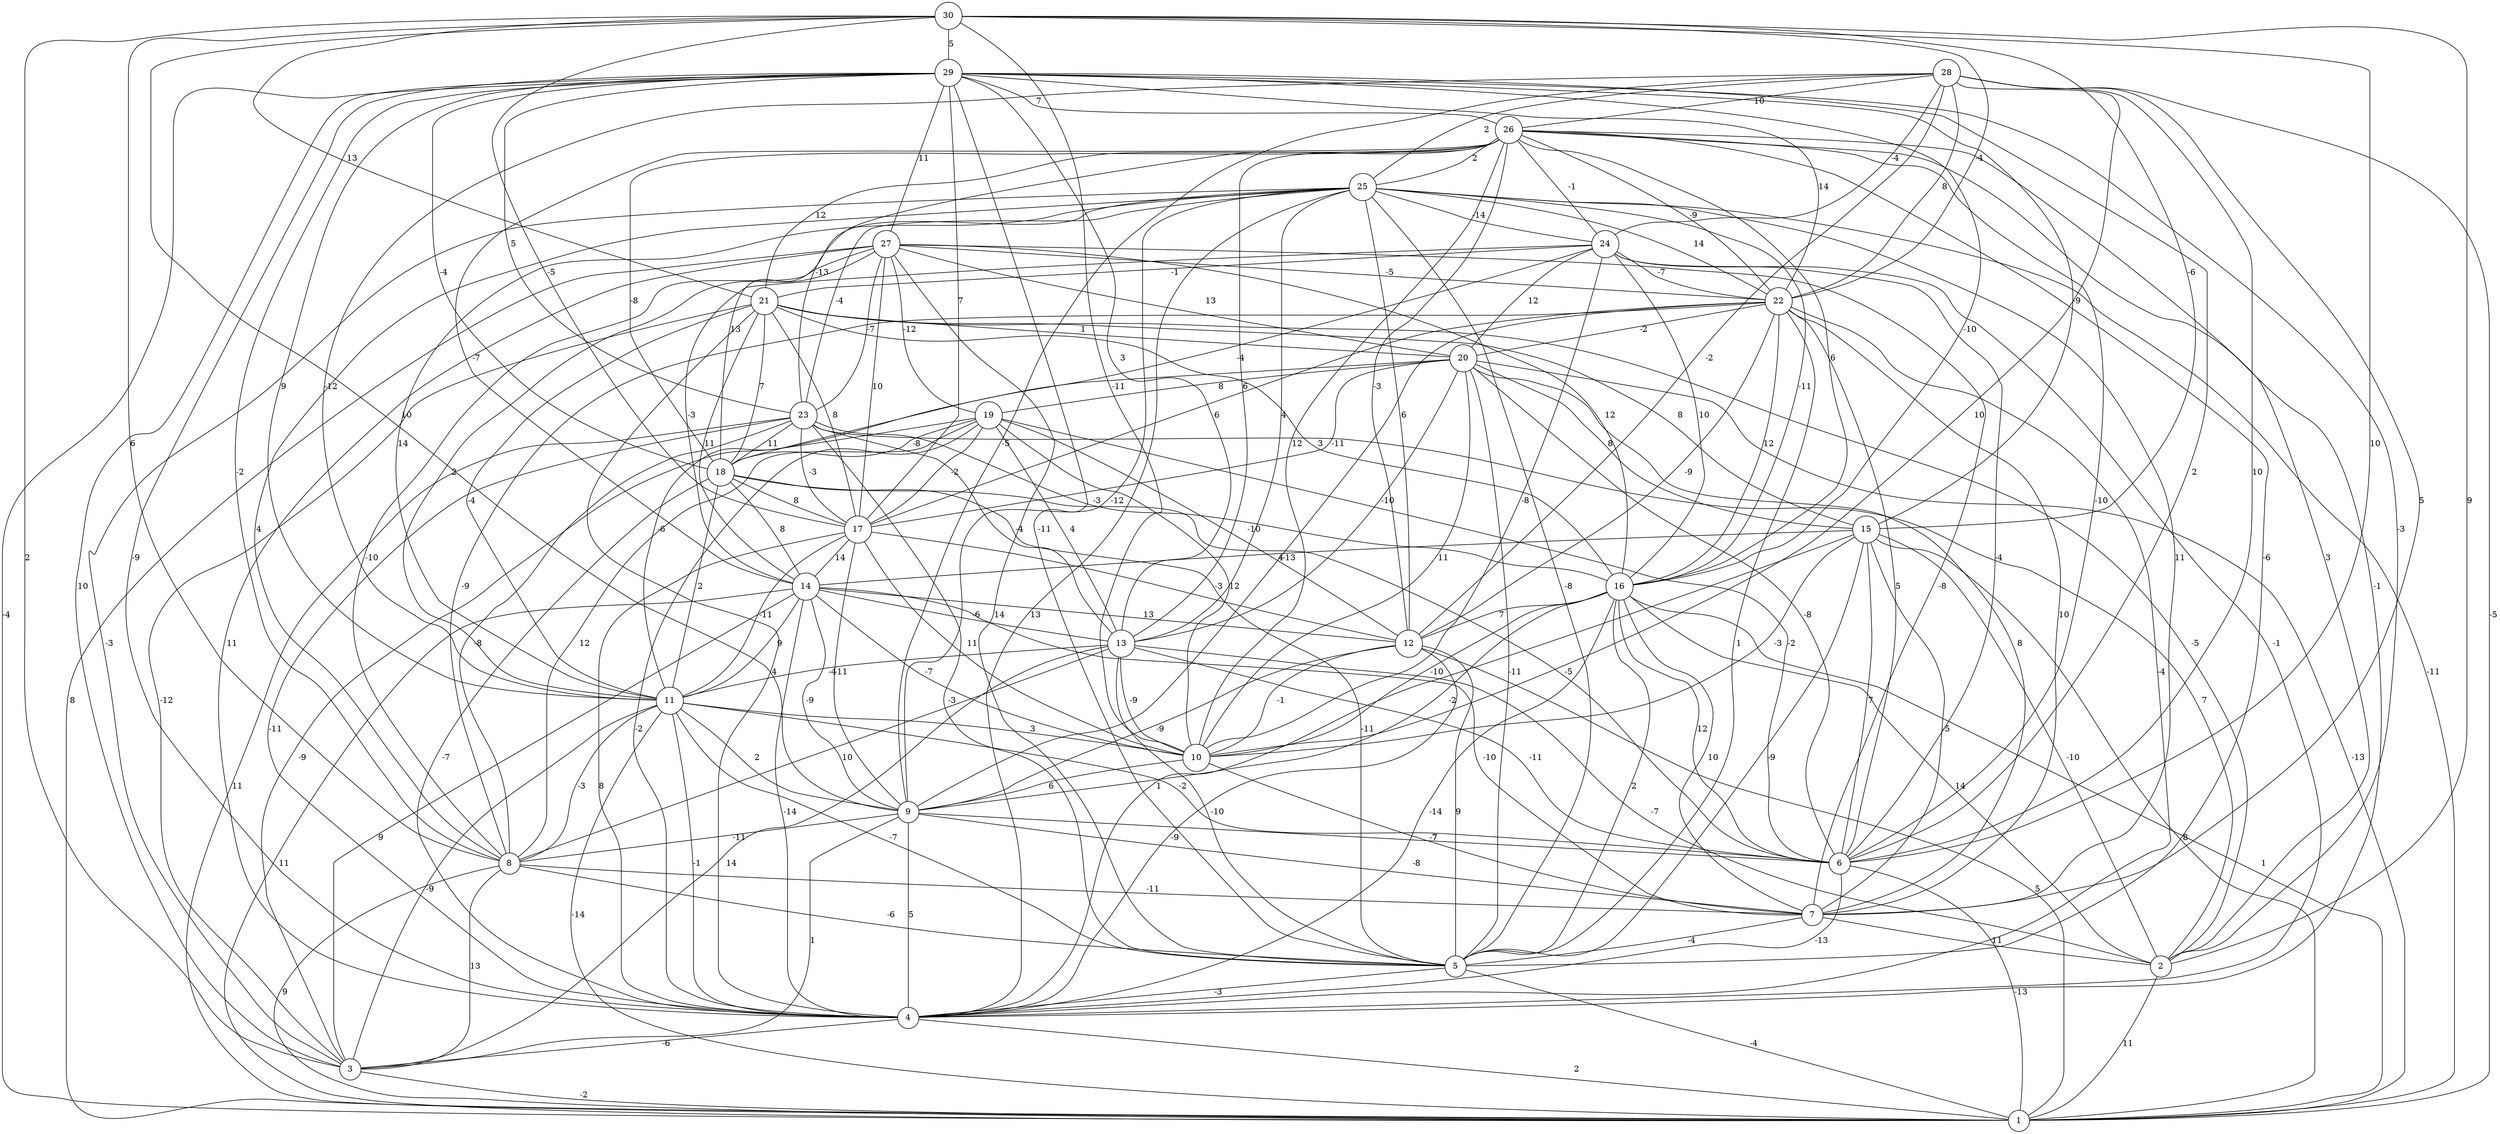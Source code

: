 graph { 
	 fontname="Helvetica,Arial,sans-serif" 
	 node [shape = circle]; 
	 30 -- 2 [label = "9"];
	 30 -- 3 [label = "2"];
	 30 -- 6 [label = "10"];
	 30 -- 8 [label = "6"];
	 30 -- 9 [label = "10"];
	 30 -- 10 [label = "-11"];
	 30 -- 15 [label = "-6"];
	 30 -- 17 [label = "-5"];
	 30 -- 21 [label = "13"];
	 30 -- 22 [label = "-4"];
	 30 -- 29 [label = "5"];
	 29 -- 1 [label = "-4"];
	 29 -- 2 [label = "-3"];
	 29 -- 3 [label = "10"];
	 29 -- 4 [label = "-9"];
	 29 -- 5 [label = "-11"];
	 29 -- 6 [label = "2"];
	 29 -- 8 [label = "-2"];
	 29 -- 11 [label = "9"];
	 29 -- 13 [label = "3"];
	 29 -- 15 [label = "-9"];
	 29 -- 16 [label = "-10"];
	 29 -- 17 [label = "7"];
	 29 -- 18 [label = "-4"];
	 29 -- 22 [label = "14"];
	 29 -- 23 [label = "5"];
	 29 -- 26 [label = "7"];
	 29 -- 27 [label = "11"];
	 28 -- 1 [label = "-5"];
	 28 -- 6 [label = "10"];
	 28 -- 7 [label = "5"];
	 28 -- 9 [label = "-5"];
	 28 -- 10 [label = "10"];
	 28 -- 11 [label = "-12"];
	 28 -- 12 [label = "-2"];
	 28 -- 22 [label = "8"];
	 28 -- 24 [label = "-4"];
	 28 -- 25 [label = "2"];
	 28 -- 26 [label = "10"];
	 27 -- 1 [label = "8"];
	 27 -- 4 [label = "11"];
	 27 -- 5 [label = "14"];
	 27 -- 7 [label = "-8"];
	 27 -- 8 [label = "-10"];
	 27 -- 11 [label = "2"];
	 27 -- 16 [label = "12"];
	 27 -- 17 [label = "10"];
	 27 -- 19 [label = "-12"];
	 27 -- 20 [label = "13"];
	 27 -- 22 [label = "-5"];
	 27 -- 23 [label = "-7"];
	 26 -- 2 [label = "3"];
	 26 -- 4 [label = "-1"];
	 26 -- 5 [label = "-6"];
	 26 -- 6 [label = "-10"];
	 26 -- 10 [label = "12"];
	 26 -- 12 [label = "-3"];
	 26 -- 13 [label = "6"];
	 26 -- 14 [label = "-7"];
	 26 -- 16 [label = "6"];
	 26 -- 18 [label = "-8"];
	 26 -- 21 [label = "12"];
	 26 -- 22 [label = "-9"];
	 26 -- 23 [label = "-13"];
	 26 -- 24 [label = "-1"];
	 26 -- 25 [label = "2"];
	 25 -- 1 [label = "-11"];
	 25 -- 3 [label = "-3"];
	 25 -- 4 [label = "13"];
	 25 -- 5 [label = "-8"];
	 25 -- 7 [label = "11"];
	 25 -- 8 [label = "4"];
	 25 -- 9 [label = "-12"];
	 25 -- 11 [label = "14"];
	 25 -- 12 [label = "6"];
	 25 -- 13 [label = "4"];
	 25 -- 16 [label = "-11"];
	 25 -- 18 [label = "13"];
	 25 -- 22 [label = "14"];
	 25 -- 23 [label = "-4"];
	 25 -- 24 [label = "-14"];
	 24 -- 4 [label = "-1"];
	 24 -- 6 [label = "-4"];
	 24 -- 10 [label = "-8"];
	 24 -- 14 [label = "-3"];
	 24 -- 16 [label = "10"];
	 24 -- 18 [label = "-4"];
	 24 -- 20 [label = "12"];
	 24 -- 21 [label = "-1"];
	 24 -- 22 [label = "-7"];
	 23 -- 1 [label = "11"];
	 23 -- 2 [label = "7"];
	 23 -- 4 [label = "-11"];
	 23 -- 5 [label = "-3"];
	 23 -- 8 [label = "-8"];
	 23 -- 13 [label = "-4"];
	 23 -- 16 [label = "-3"];
	 23 -- 17 [label = "-3"];
	 23 -- 18 [label = "11"];
	 22 -- 4 [label = "-4"];
	 22 -- 5 [label = "1"];
	 22 -- 6 [label = "5"];
	 22 -- 7 [label = "10"];
	 22 -- 8 [label = "-9"];
	 22 -- 9 [label = "-13"];
	 22 -- 12 [label = "-9"];
	 22 -- 16 [label = "12"];
	 22 -- 17 [label = "6"];
	 22 -- 20 [label = "-2"];
	 21 -- 2 [label = "-5"];
	 21 -- 3 [label = "-12"];
	 21 -- 4 [label = "4"];
	 21 -- 11 [label = "-4"];
	 21 -- 14 [label = "11"];
	 21 -- 15 [label = "8"];
	 21 -- 16 [label = "3"];
	 21 -- 17 [label = "8"];
	 21 -- 18 [label = "7"];
	 21 -- 20 [label = "1"];
	 20 -- 1 [label = "-13"];
	 20 -- 5 [label = "-11"];
	 20 -- 6 [label = "-8"];
	 20 -- 7 [label = "8"];
	 20 -- 10 [label = "11"];
	 20 -- 11 [label = "-6"];
	 20 -- 13 [label = "-10"];
	 20 -- 15 [label = "8"];
	 20 -- 17 [label = "-11"];
	 20 -- 19 [label = "8"];
	 19 -- 3 [label = "-9"];
	 19 -- 4 [label = "-2"];
	 19 -- 6 [label = "-2"];
	 19 -- 8 [label = "12"];
	 19 -- 10 [label = "12"];
	 19 -- 12 [label = "-10"];
	 19 -- 13 [label = "4"];
	 19 -- 17 [label = "-2"];
	 19 -- 18 [label = "-8"];
	 18 -- 4 [label = "-7"];
	 18 -- 5 [label = "-11"];
	 18 -- 6 [label = "-5"];
	 18 -- 11 [label = "2"];
	 18 -- 14 [label = "8"];
	 18 -- 17 [label = "8"];
	 17 -- 4 [label = "8"];
	 17 -- 9 [label = "-11"];
	 17 -- 10 [label = "11"];
	 17 -- 11 [label = "-11"];
	 17 -- 12 [label = "-3"];
	 17 -- 14 [label = "14"];
	 16 -- 1 [label = "1"];
	 16 -- 2 [label = "14"];
	 16 -- 4 [label = "-14"];
	 16 -- 5 [label = "2"];
	 16 -- 6 [label = "12"];
	 16 -- 7 [label = "10"];
	 16 -- 9 [label = "-2"];
	 16 -- 10 [label = "-10"];
	 16 -- 12 [label = "7"];
	 15 -- 1 [label = "8"];
	 15 -- 2 [label = "-10"];
	 15 -- 4 [label = "1"];
	 15 -- 5 [label = "-9"];
	 15 -- 6 [label = "7"];
	 15 -- 7 [label = "-5"];
	 15 -- 10 [label = "-3"];
	 15 -- 14 [label = "4"];
	 14 -- 1 [label = "11"];
	 14 -- 3 [label = "9"];
	 14 -- 4 [label = "-14"];
	 14 -- 7 [label = "-10"];
	 14 -- 9 [label = "-9"];
	 14 -- 10 [label = "-7"];
	 14 -- 11 [label = "9"];
	 14 -- 12 [label = "13"];
	 14 -- 13 [label = "-6"];
	 13 -- 2 [label = "-7"];
	 13 -- 3 [label = "14"];
	 13 -- 5 [label = "-10"];
	 13 -- 6 [label = "-11"];
	 13 -- 8 [label = "10"];
	 13 -- 10 [label = "-9"];
	 13 -- 11 [label = "-4"];
	 12 -- 1 [label = "5"];
	 12 -- 4 [label = "-9"];
	 12 -- 5 [label = "9"];
	 12 -- 9 [label = "-9"];
	 12 -- 10 [label = "-1"];
	 11 -- 1 [label = "-14"];
	 11 -- 3 [label = "-9"];
	 11 -- 4 [label = "-1"];
	 11 -- 5 [label = "-7"];
	 11 -- 6 [label = "-2"];
	 11 -- 8 [label = "-3"];
	 11 -- 9 [label = "2"];
	 11 -- 10 [label = "3"];
	 10 -- 7 [label = "7"];
	 10 -- 9 [label = "6"];
	 9 -- 3 [label = "1"];
	 9 -- 4 [label = "5"];
	 9 -- 6 [label = "-7"];
	 9 -- 7 [label = "-8"];
	 9 -- 8 [label = "-11"];
	 8 -- 1 [label = "9"];
	 8 -- 3 [label = "13"];
	 8 -- 5 [label = "-6"];
	 8 -- 7 [label = "-11"];
	 7 -- 2 [label = "11"];
	 7 -- 5 [label = "-4"];
	 6 -- 1 [label = "-13"];
	 6 -- 4 [label = "-13"];
	 5 -- 1 [label = "-4"];
	 5 -- 4 [label = "-3"];
	 4 -- 1 [label = "2"];
	 4 -- 3 [label = "-6"];
	 3 -- 1 [label = "-2"];
	 2 -- 1 [label = "11"];
	 1;
	 2;
	 3;
	 4;
	 5;
	 6;
	 7;
	 8;
	 9;
	 10;
	 11;
	 12;
	 13;
	 14;
	 15;
	 16;
	 17;
	 18;
	 19;
	 20;
	 21;
	 22;
	 23;
	 24;
	 25;
	 26;
	 27;
	 28;
	 29;
	 30;
}
